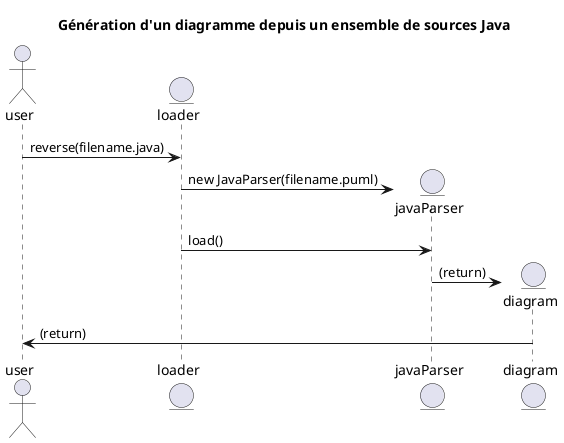 @startuml

title Génération d'un diagramme depuis un ensemble de sources Java
actor user
entity loader

user -> loader : reverse(filename.java)
create entity javaParser
loader -> javaParser : new JavaParser(filename.puml)
loader -> javaParser : load()
create entity diagram
javaParser -> diagram : (return)
diagram -> user : (return)

@enduml